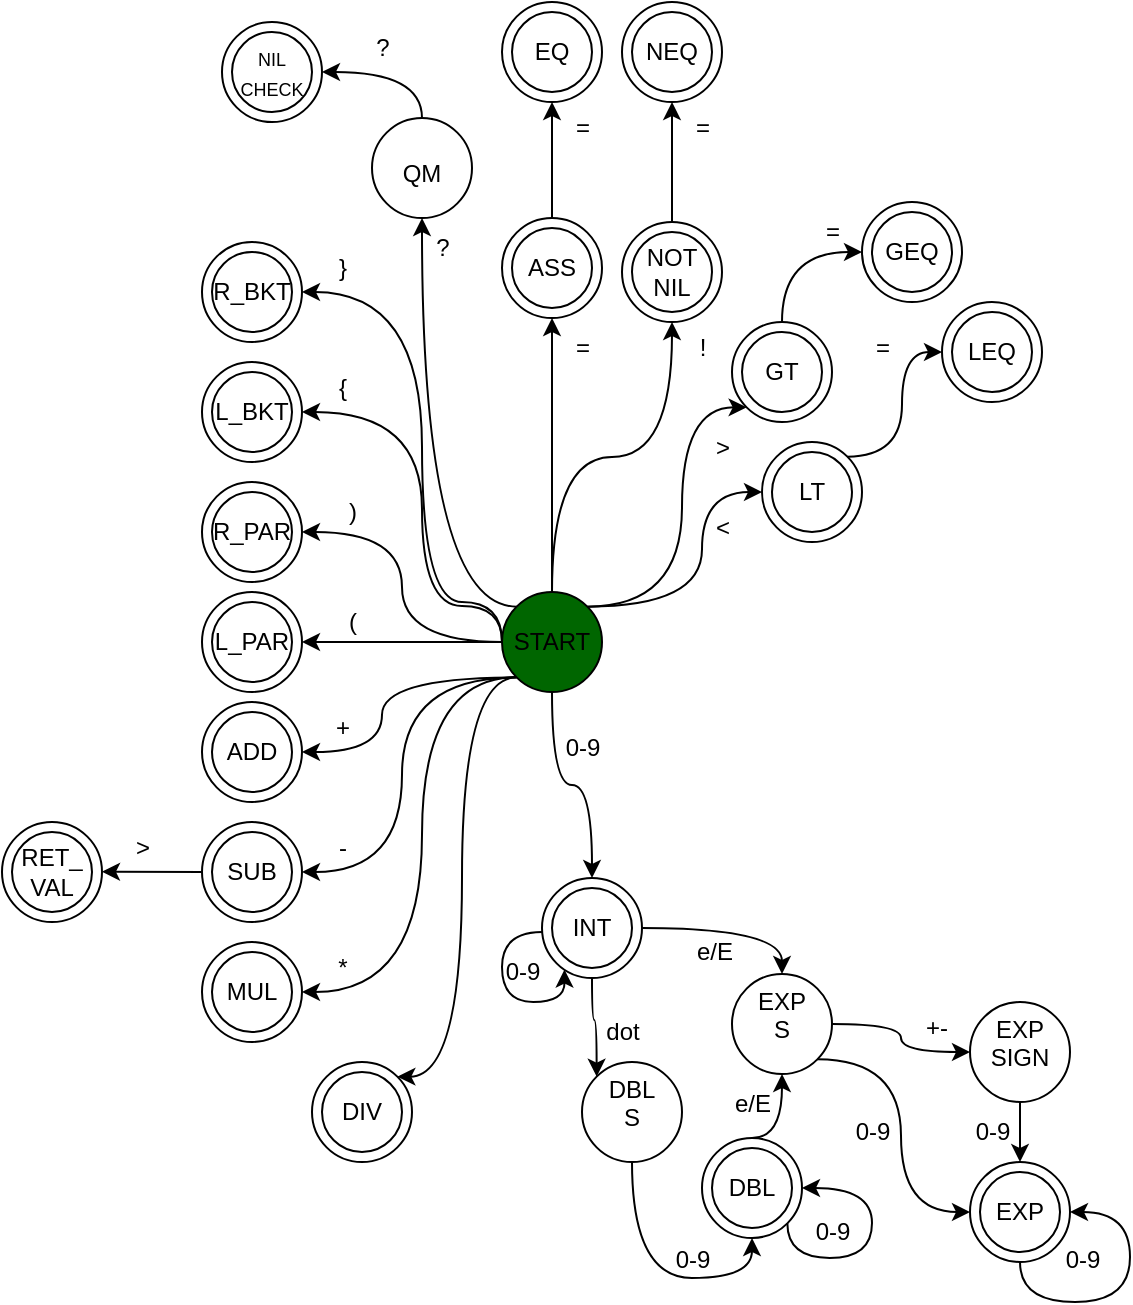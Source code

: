 <mxfile version="21.8.2" type="device">
  <diagram name="Page-1" id="3b4uhlyP5QZzdHUlhqMf">
    <mxGraphModel dx="1434" dy="754" grid="1" gridSize="10" guides="1" tooltips="1" connect="1" arrows="1" fold="1" page="1" pageScale="1" pageWidth="850" pageHeight="1100" math="0" shadow="0">
      <root>
        <mxCell id="0" />
        <mxCell id="1" parent="0" />
        <mxCell id="ey7ev-T-7AU6QwHwO5Xz-7" style="edgeStyle=orthogonalEdgeStyle;rounded=0;orthogonalLoop=1;jettySize=auto;html=1;exitX=0;exitY=0.5;exitDx=0;exitDy=0;entryX=1;entryY=0.5;entryDx=0;entryDy=0;fontFamily=Helvetica;fontSize=12;fontColor=default;" edge="1" parent="1" source="ey7ev-T-7AU6QwHwO5Xz-1" target="ey7ev-T-7AU6QwHwO5Xz-5">
          <mxGeometry relative="1" as="geometry" />
        </mxCell>
        <mxCell id="ey7ev-T-7AU6QwHwO5Xz-27" style="edgeStyle=orthogonalEdgeStyle;shape=connector;curved=1;rounded=0;orthogonalLoop=1;jettySize=auto;html=1;exitX=0;exitY=0.5;exitDx=0;exitDy=0;entryX=1;entryY=0.5;entryDx=0;entryDy=0;labelBackgroundColor=default;strokeColor=default;align=center;verticalAlign=middle;fontFamily=Helvetica;fontSize=12;fontColor=default;endArrow=classic;elbow=vertical;" edge="1" parent="1" source="ey7ev-T-7AU6QwHwO5Xz-1" target="ey7ev-T-7AU6QwHwO5Xz-11">
          <mxGeometry relative="1" as="geometry" />
        </mxCell>
        <mxCell id="ey7ev-T-7AU6QwHwO5Xz-28" style="edgeStyle=orthogonalEdgeStyle;shape=connector;curved=1;rounded=0;orthogonalLoop=1;jettySize=auto;html=1;exitX=0;exitY=0.5;exitDx=0;exitDy=0;entryX=1;entryY=0.5;entryDx=0;entryDy=0;labelBackgroundColor=default;strokeColor=default;align=center;verticalAlign=middle;fontFamily=Helvetica;fontSize=12;fontColor=default;endArrow=classic;elbow=vertical;" edge="1" parent="1" source="ey7ev-T-7AU6QwHwO5Xz-1" target="ey7ev-T-7AU6QwHwO5Xz-24">
          <mxGeometry relative="1" as="geometry">
            <Array as="points">
              <mxPoint x="400" y="532" />
              <mxPoint x="360" y="532" />
              <mxPoint x="360" y="435" />
            </Array>
          </mxGeometry>
        </mxCell>
        <mxCell id="ey7ev-T-7AU6QwHwO5Xz-29" style="edgeStyle=orthogonalEdgeStyle;shape=connector;curved=1;rounded=0;orthogonalLoop=1;jettySize=auto;html=1;exitX=0;exitY=0.5;exitDx=0;exitDy=0;entryX=1;entryY=0.5;entryDx=0;entryDy=0;labelBackgroundColor=default;strokeColor=default;align=center;verticalAlign=middle;fontFamily=Helvetica;fontSize=12;fontColor=default;endArrow=classic;elbow=vertical;" edge="1" parent="1" source="ey7ev-T-7AU6QwHwO5Xz-1" target="ey7ev-T-7AU6QwHwO5Xz-21">
          <mxGeometry relative="1" as="geometry">
            <Array as="points">
              <mxPoint x="400" y="530" />
              <mxPoint x="360" y="530" />
              <mxPoint x="360" y="375" />
            </Array>
          </mxGeometry>
        </mxCell>
        <mxCell id="ey7ev-T-7AU6QwHwO5Xz-41" style="edgeStyle=orthogonalEdgeStyle;shape=connector;curved=1;rounded=0;orthogonalLoop=1;jettySize=auto;html=1;exitX=0;exitY=1;exitDx=0;exitDy=0;entryX=1;entryY=0.5;entryDx=0;entryDy=0;labelBackgroundColor=default;strokeColor=default;align=center;verticalAlign=middle;fontFamily=Helvetica;fontSize=12;fontColor=default;endArrow=classic;elbow=vertical;" edge="1" parent="1" source="ey7ev-T-7AU6QwHwO5Xz-1" target="ey7ev-T-7AU6QwHwO5Xz-34">
          <mxGeometry relative="1" as="geometry">
            <Array as="points">
              <mxPoint x="340" y="568" />
              <mxPoint x="340" y="605" />
            </Array>
          </mxGeometry>
        </mxCell>
        <mxCell id="ey7ev-T-7AU6QwHwO5Xz-42" style="edgeStyle=orthogonalEdgeStyle;shape=connector;curved=1;rounded=0;orthogonalLoop=1;jettySize=auto;html=1;exitX=0;exitY=1;exitDx=0;exitDy=0;entryX=1;entryY=0.5;entryDx=0;entryDy=0;labelBackgroundColor=default;strokeColor=default;align=center;verticalAlign=middle;fontFamily=Helvetica;fontSize=12;fontColor=default;endArrow=classic;elbow=vertical;" edge="1" parent="1" source="ey7ev-T-7AU6QwHwO5Xz-1" target="ey7ev-T-7AU6QwHwO5Xz-40">
          <mxGeometry relative="1" as="geometry" />
        </mxCell>
        <mxCell id="ey7ev-T-7AU6QwHwO5Xz-49" style="edgeStyle=orthogonalEdgeStyle;shape=connector;curved=1;rounded=0;orthogonalLoop=1;jettySize=auto;html=1;exitX=0;exitY=1;exitDx=0;exitDy=0;entryX=1;entryY=0.5;entryDx=0;entryDy=0;labelBackgroundColor=default;strokeColor=default;align=center;verticalAlign=middle;fontFamily=Helvetica;fontSize=12;fontColor=default;endArrow=classic;elbow=vertical;" edge="1" parent="1" source="ey7ev-T-7AU6QwHwO5Xz-1" target="ey7ev-T-7AU6QwHwO5Xz-48">
          <mxGeometry relative="1" as="geometry">
            <Array as="points">
              <mxPoint x="360" y="568" />
              <mxPoint x="360" y="725" />
            </Array>
          </mxGeometry>
        </mxCell>
        <mxCell id="ey7ev-T-7AU6QwHwO5Xz-54" style="edgeStyle=orthogonalEdgeStyle;shape=connector;curved=1;rounded=0;orthogonalLoop=1;jettySize=auto;html=1;exitX=0;exitY=1;exitDx=0;exitDy=0;entryX=1;entryY=0;entryDx=0;entryDy=0;labelBackgroundColor=default;strokeColor=default;align=center;verticalAlign=middle;fontFamily=Helvetica;fontSize=12;fontColor=default;endArrow=classic;elbow=vertical;" edge="1" parent="1" source="ey7ev-T-7AU6QwHwO5Xz-1" target="ey7ev-T-7AU6QwHwO5Xz-53">
          <mxGeometry relative="1" as="geometry">
            <Array as="points">
              <mxPoint x="380" y="568" />
              <mxPoint x="380" y="767" />
            </Array>
          </mxGeometry>
        </mxCell>
        <mxCell id="ey7ev-T-7AU6QwHwO5Xz-64" style="edgeStyle=orthogonalEdgeStyle;shape=connector;curved=1;rounded=0;orthogonalLoop=1;jettySize=auto;html=1;exitX=0.5;exitY=0;exitDx=0;exitDy=0;entryX=0.5;entryY=1;entryDx=0;entryDy=0;labelBackgroundColor=default;strokeColor=default;align=center;verticalAlign=middle;fontFamily=Helvetica;fontSize=12;fontColor=default;endArrow=classic;elbow=vertical;" edge="1" parent="1" source="ey7ev-T-7AU6QwHwO5Xz-1" target="ey7ev-T-7AU6QwHwO5Xz-63">
          <mxGeometry relative="1" as="geometry" />
        </mxCell>
        <mxCell id="ey7ev-T-7AU6QwHwO5Xz-72" style="edgeStyle=orthogonalEdgeStyle;shape=connector;curved=1;rounded=0;orthogonalLoop=1;jettySize=auto;html=1;exitX=0;exitY=0;exitDx=0;exitDy=0;entryX=0.5;entryY=1;entryDx=0;entryDy=0;labelBackgroundColor=default;strokeColor=default;align=center;verticalAlign=middle;fontFamily=Helvetica;fontSize=12;fontColor=default;endArrow=classic;elbow=vertical;" edge="1" parent="1" source="ey7ev-T-7AU6QwHwO5Xz-1" target="ey7ev-T-7AU6QwHwO5Xz-71">
          <mxGeometry relative="1" as="geometry" />
        </mxCell>
        <mxCell id="ey7ev-T-7AU6QwHwO5Xz-93" style="edgeStyle=orthogonalEdgeStyle;shape=connector;curved=1;rounded=0;orthogonalLoop=1;jettySize=auto;html=1;exitX=0.5;exitY=0;exitDx=0;exitDy=0;entryX=0.5;entryY=1;entryDx=0;entryDy=0;labelBackgroundColor=default;strokeColor=default;align=center;verticalAlign=middle;fontFamily=Helvetica;fontSize=12;fontColor=default;endArrow=classic;elbow=vertical;" edge="1" parent="1" source="ey7ev-T-7AU6QwHwO5Xz-1" target="ey7ev-T-7AU6QwHwO5Xz-90">
          <mxGeometry relative="1" as="geometry" />
        </mxCell>
        <mxCell id="ey7ev-T-7AU6QwHwO5Xz-103" style="edgeStyle=orthogonalEdgeStyle;shape=connector;curved=1;rounded=0;orthogonalLoop=1;jettySize=auto;html=1;exitX=1;exitY=0;exitDx=0;exitDy=0;entryX=0;entryY=1;entryDx=0;entryDy=0;labelBackgroundColor=default;strokeColor=default;align=center;verticalAlign=middle;fontFamily=Helvetica;fontSize=12;fontColor=default;endArrow=classic;elbow=vertical;" edge="1" parent="1" source="ey7ev-T-7AU6QwHwO5Xz-1" target="ey7ev-T-7AU6QwHwO5Xz-97">
          <mxGeometry relative="1" as="geometry">
            <Array as="points">
              <mxPoint x="490" y="532" />
              <mxPoint x="490" y="433" />
            </Array>
          </mxGeometry>
        </mxCell>
        <mxCell id="ey7ev-T-7AU6QwHwO5Xz-104" style="edgeStyle=orthogonalEdgeStyle;shape=connector;curved=1;rounded=0;orthogonalLoop=1;jettySize=auto;html=1;exitX=1;exitY=0;exitDx=0;exitDy=0;entryX=0;entryY=0.5;entryDx=0;entryDy=0;labelBackgroundColor=default;strokeColor=default;align=center;verticalAlign=middle;fontFamily=Helvetica;fontSize=12;fontColor=default;endArrow=classic;elbow=vertical;" edge="1" parent="1" source="ey7ev-T-7AU6QwHwO5Xz-1" target="ey7ev-T-7AU6QwHwO5Xz-100">
          <mxGeometry relative="1" as="geometry">
            <Array as="points">
              <mxPoint x="500" y="532" />
              <mxPoint x="500" y="475" />
            </Array>
          </mxGeometry>
        </mxCell>
        <mxCell id="ey7ev-T-7AU6QwHwO5Xz-125" style="edgeStyle=orthogonalEdgeStyle;shape=connector;curved=1;rounded=0;orthogonalLoop=1;jettySize=auto;html=1;exitX=0.5;exitY=1;exitDx=0;exitDy=0;entryX=0.5;entryY=0;entryDx=0;entryDy=0;labelBackgroundColor=default;strokeColor=default;align=center;verticalAlign=middle;fontFamily=Helvetica;fontSize=12;fontColor=default;endArrow=classic;elbow=vertical;" edge="1" parent="1" source="ey7ev-T-7AU6QwHwO5Xz-1" target="ey7ev-T-7AU6QwHwO5Xz-124">
          <mxGeometry relative="1" as="geometry" />
        </mxCell>
        <mxCell id="ey7ev-T-7AU6QwHwO5Xz-1" value="START" style="ellipse;whiteSpace=wrap;html=1;fillColor=#006600;" vertex="1" parent="1">
          <mxGeometry x="400" y="525" width="50" height="50" as="geometry" />
        </mxCell>
        <mxCell id="ey7ev-T-7AU6QwHwO5Xz-6" value="" style="group" vertex="1" connectable="0" parent="1">
          <mxGeometry x="250" y="525" width="50" height="50" as="geometry" />
        </mxCell>
        <mxCell id="ey7ev-T-7AU6QwHwO5Xz-3" value="" style="ellipse;whiteSpace=wrap;html=1;" vertex="1" parent="ey7ev-T-7AU6QwHwO5Xz-6">
          <mxGeometry x="5" y="5" width="40" height="40" as="geometry" />
        </mxCell>
        <mxCell id="ey7ev-T-7AU6QwHwO5Xz-5" value="L_PAR" style="ellipse;whiteSpace=wrap;html=1;fillColor=none;" vertex="1" parent="ey7ev-T-7AU6QwHwO5Xz-6">
          <mxGeometry width="50" height="50" as="geometry" />
        </mxCell>
        <mxCell id="ey7ev-T-7AU6QwHwO5Xz-9" value="" style="group" vertex="1" connectable="0" parent="1">
          <mxGeometry x="250" y="470" width="50" height="50" as="geometry" />
        </mxCell>
        <mxCell id="ey7ev-T-7AU6QwHwO5Xz-10" value="" style="ellipse;whiteSpace=wrap;html=1;" vertex="1" parent="ey7ev-T-7AU6QwHwO5Xz-9">
          <mxGeometry x="5" y="5" width="40" height="40" as="geometry" />
        </mxCell>
        <mxCell id="ey7ev-T-7AU6QwHwO5Xz-11" value="R_PAR" style="ellipse;whiteSpace=wrap;html=1;fillColor=none;" vertex="1" parent="ey7ev-T-7AU6QwHwO5Xz-9">
          <mxGeometry width="50" height="50" as="geometry" />
        </mxCell>
        <mxCell id="ey7ev-T-7AU6QwHwO5Xz-15" value="&lt;div&gt;(&lt;/div&gt;" style="text;html=1;align=center;verticalAlign=middle;resizable=0;points=[];autosize=1;strokeColor=none;fillColor=none;fontSize=12;fontFamily=Helvetica;fontColor=default;" vertex="1" parent="1">
          <mxGeometry x="310" y="525" width="30" height="30" as="geometry" />
        </mxCell>
        <mxCell id="ey7ev-T-7AU6QwHwO5Xz-17" value="&lt;div&gt;)&lt;/div&gt;" style="text;html=1;align=center;verticalAlign=middle;resizable=0;points=[];autosize=1;strokeColor=none;fillColor=none;fontSize=12;fontFamily=Helvetica;fontColor=default;" vertex="1" parent="1">
          <mxGeometry x="310" y="470" width="30" height="30" as="geometry" />
        </mxCell>
        <mxCell id="ey7ev-T-7AU6QwHwO5Xz-19" value="" style="group" vertex="1" connectable="0" parent="1">
          <mxGeometry x="250" y="350" width="50" height="50" as="geometry" />
        </mxCell>
        <mxCell id="ey7ev-T-7AU6QwHwO5Xz-20" value="" style="ellipse;whiteSpace=wrap;html=1;" vertex="1" parent="ey7ev-T-7AU6QwHwO5Xz-19">
          <mxGeometry x="5" y="5" width="40" height="40" as="geometry" />
        </mxCell>
        <mxCell id="ey7ev-T-7AU6QwHwO5Xz-21" value="&lt;div&gt;R_BKT&lt;/div&gt;" style="ellipse;whiteSpace=wrap;html=1;fillColor=none;" vertex="1" parent="ey7ev-T-7AU6QwHwO5Xz-19">
          <mxGeometry width="50" height="50" as="geometry" />
        </mxCell>
        <mxCell id="ey7ev-T-7AU6QwHwO5Xz-22" value="" style="group" vertex="1" connectable="0" parent="1">
          <mxGeometry x="250" y="410" width="50" height="50" as="geometry" />
        </mxCell>
        <mxCell id="ey7ev-T-7AU6QwHwO5Xz-23" value="" style="ellipse;whiteSpace=wrap;html=1;" vertex="1" parent="ey7ev-T-7AU6QwHwO5Xz-22">
          <mxGeometry x="5" y="5" width="40" height="40" as="geometry" />
        </mxCell>
        <mxCell id="ey7ev-T-7AU6QwHwO5Xz-24" value="L_BKT" style="ellipse;whiteSpace=wrap;html=1;fillColor=none;" vertex="1" parent="ey7ev-T-7AU6QwHwO5Xz-22">
          <mxGeometry width="50" height="50" as="geometry" />
        </mxCell>
        <mxCell id="ey7ev-T-7AU6QwHwO5Xz-30" value="{" style="text;html=1;align=center;verticalAlign=middle;resizable=0;points=[];autosize=1;strokeColor=none;fillColor=none;fontSize=12;fontFamily=Helvetica;fontColor=default;" vertex="1" parent="1">
          <mxGeometry x="305" y="408" width="30" height="30" as="geometry" />
        </mxCell>
        <mxCell id="ey7ev-T-7AU6QwHwO5Xz-31" value="&lt;div&gt;}&lt;/div&gt;" style="text;html=1;align=center;verticalAlign=middle;resizable=0;points=[];autosize=1;strokeColor=none;fillColor=none;fontSize=12;fontFamily=Helvetica;fontColor=default;" vertex="1" parent="1">
          <mxGeometry x="305" y="348" width="30" height="30" as="geometry" />
        </mxCell>
        <mxCell id="ey7ev-T-7AU6QwHwO5Xz-32" value="" style="group" vertex="1" connectable="0" parent="1">
          <mxGeometry x="250" y="580" width="50" height="50" as="geometry" />
        </mxCell>
        <mxCell id="ey7ev-T-7AU6QwHwO5Xz-33" value="" style="ellipse;whiteSpace=wrap;html=1;" vertex="1" parent="ey7ev-T-7AU6QwHwO5Xz-32">
          <mxGeometry x="5" y="5" width="40" height="40" as="geometry" />
        </mxCell>
        <mxCell id="ey7ev-T-7AU6QwHwO5Xz-34" value="ADD" style="ellipse;whiteSpace=wrap;html=1;fillColor=none;" vertex="1" parent="ey7ev-T-7AU6QwHwO5Xz-32">
          <mxGeometry width="50" height="50" as="geometry" />
        </mxCell>
        <mxCell id="ey7ev-T-7AU6QwHwO5Xz-38" value="" style="group" vertex="1" connectable="0" parent="1">
          <mxGeometry x="250" y="640" width="50" height="50" as="geometry" />
        </mxCell>
        <mxCell id="ey7ev-T-7AU6QwHwO5Xz-39" value="" style="ellipse;whiteSpace=wrap;html=1;" vertex="1" parent="ey7ev-T-7AU6QwHwO5Xz-38">
          <mxGeometry x="5" y="5" width="40" height="40" as="geometry" />
        </mxCell>
        <mxCell id="ey7ev-T-7AU6QwHwO5Xz-56" style="edgeStyle=orthogonalEdgeStyle;shape=connector;curved=1;rounded=0;orthogonalLoop=1;jettySize=auto;html=1;exitX=0;exitY=0.5;exitDx=0;exitDy=0;labelBackgroundColor=default;strokeColor=default;align=center;verticalAlign=middle;fontFamily=Helvetica;fontSize=12;fontColor=default;endArrow=classic;elbow=vertical;" edge="1" parent="ey7ev-T-7AU6QwHwO5Xz-38" source="ey7ev-T-7AU6QwHwO5Xz-40">
          <mxGeometry relative="1" as="geometry">
            <mxPoint x="-50" y="24.828" as="targetPoint" />
          </mxGeometry>
        </mxCell>
        <mxCell id="ey7ev-T-7AU6QwHwO5Xz-40" value="SUB" style="ellipse;whiteSpace=wrap;html=1;fillColor=none;" vertex="1" parent="ey7ev-T-7AU6QwHwO5Xz-38">
          <mxGeometry width="50" height="50" as="geometry" />
        </mxCell>
        <mxCell id="ey7ev-T-7AU6QwHwO5Xz-43" value="+" style="text;html=1;align=center;verticalAlign=middle;resizable=0;points=[];autosize=1;strokeColor=none;fillColor=none;fontSize=12;fontFamily=Helvetica;fontColor=default;" vertex="1" parent="1">
          <mxGeometry x="305" y="578" width="30" height="30" as="geometry" />
        </mxCell>
        <mxCell id="ey7ev-T-7AU6QwHwO5Xz-44" value="-" style="text;html=1;align=center;verticalAlign=middle;resizable=0;points=[];autosize=1;strokeColor=none;fillColor=none;fontSize=12;fontFamily=Helvetica;fontColor=default;" vertex="1" parent="1">
          <mxGeometry x="305" y="638" width="30" height="30" as="geometry" />
        </mxCell>
        <mxCell id="ey7ev-T-7AU6QwHwO5Xz-46" value="" style="group" vertex="1" connectable="0" parent="1">
          <mxGeometry x="250" y="700" width="50" height="50" as="geometry" />
        </mxCell>
        <mxCell id="ey7ev-T-7AU6QwHwO5Xz-47" value="" style="ellipse;whiteSpace=wrap;html=1;" vertex="1" parent="ey7ev-T-7AU6QwHwO5Xz-46">
          <mxGeometry x="5" y="5" width="40" height="40" as="geometry" />
        </mxCell>
        <mxCell id="ey7ev-T-7AU6QwHwO5Xz-48" value="MUL" style="ellipse;whiteSpace=wrap;html=1;fillColor=none;" vertex="1" parent="ey7ev-T-7AU6QwHwO5Xz-46">
          <mxGeometry width="50" height="50" as="geometry" />
        </mxCell>
        <mxCell id="ey7ev-T-7AU6QwHwO5Xz-50" value="*" style="text;html=1;align=center;verticalAlign=middle;resizable=0;points=[];autosize=1;strokeColor=none;fillColor=none;fontSize=12;fontFamily=Helvetica;fontColor=default;" vertex="1" parent="1">
          <mxGeometry x="305" y="698" width="30" height="30" as="geometry" />
        </mxCell>
        <mxCell id="ey7ev-T-7AU6QwHwO5Xz-51" value="" style="group" vertex="1" connectable="0" parent="1">
          <mxGeometry x="305" y="760" width="50" height="50" as="geometry" />
        </mxCell>
        <mxCell id="ey7ev-T-7AU6QwHwO5Xz-52" value="" style="ellipse;whiteSpace=wrap;html=1;" vertex="1" parent="ey7ev-T-7AU6QwHwO5Xz-51">
          <mxGeometry x="5" y="5" width="40" height="40" as="geometry" />
        </mxCell>
        <mxCell id="ey7ev-T-7AU6QwHwO5Xz-53" value="DIV" style="ellipse;whiteSpace=wrap;html=1;fillColor=none;" vertex="1" parent="ey7ev-T-7AU6QwHwO5Xz-51">
          <mxGeometry width="50" height="50" as="geometry" />
        </mxCell>
        <mxCell id="ey7ev-T-7AU6QwHwO5Xz-57" value="" style="group" vertex="1" connectable="0" parent="1">
          <mxGeometry x="150" y="640" width="50" height="50" as="geometry" />
        </mxCell>
        <mxCell id="ey7ev-T-7AU6QwHwO5Xz-58" value="" style="ellipse;whiteSpace=wrap;html=1;" vertex="1" parent="ey7ev-T-7AU6QwHwO5Xz-57">
          <mxGeometry x="5" y="5" width="40" height="40" as="geometry" />
        </mxCell>
        <mxCell id="ey7ev-T-7AU6QwHwO5Xz-59" value="RET_&lt;br&gt;VAL" style="ellipse;whiteSpace=wrap;html=1;fillColor=none;" vertex="1" parent="ey7ev-T-7AU6QwHwO5Xz-57">
          <mxGeometry width="50" height="50" as="geometry" />
        </mxCell>
        <mxCell id="ey7ev-T-7AU6QwHwO5Xz-60" value="&amp;gt;" style="text;html=1;align=center;verticalAlign=middle;resizable=0;points=[];autosize=1;strokeColor=none;fillColor=none;fontSize=12;fontFamily=Helvetica;fontColor=default;" vertex="1" parent="1">
          <mxGeometry x="205" y="638" width="30" height="30" as="geometry" />
        </mxCell>
        <mxCell id="ey7ev-T-7AU6QwHwO5Xz-61" value="" style="group" vertex="1" connectable="0" parent="1">
          <mxGeometry x="400" y="338" width="50" height="50" as="geometry" />
        </mxCell>
        <mxCell id="ey7ev-T-7AU6QwHwO5Xz-62" value="" style="ellipse;whiteSpace=wrap;html=1;" vertex="1" parent="ey7ev-T-7AU6QwHwO5Xz-61">
          <mxGeometry x="5" y="5" width="40" height="40" as="geometry" />
        </mxCell>
        <mxCell id="ey7ev-T-7AU6QwHwO5Xz-63" value="ASS" style="ellipse;whiteSpace=wrap;html=1;fillColor=none;" vertex="1" parent="ey7ev-T-7AU6QwHwO5Xz-61">
          <mxGeometry width="50" height="50" as="geometry" />
        </mxCell>
        <mxCell id="ey7ev-T-7AU6QwHwO5Xz-65" value="=" style="text;html=1;align=center;verticalAlign=middle;resizable=0;points=[];autosize=1;strokeColor=none;fillColor=none;fontSize=12;fontFamily=Helvetica;fontColor=default;" vertex="1" parent="1">
          <mxGeometry x="425" y="388" width="30" height="30" as="geometry" />
        </mxCell>
        <mxCell id="ey7ev-T-7AU6QwHwO5Xz-78" style="edgeStyle=orthogonalEdgeStyle;shape=connector;curved=1;rounded=0;orthogonalLoop=1;jettySize=auto;html=1;exitX=0.5;exitY=0;exitDx=0;exitDy=0;entryX=1;entryY=0.5;entryDx=0;entryDy=0;labelBackgroundColor=default;strokeColor=default;align=center;verticalAlign=middle;fontFamily=Helvetica;fontSize=12;fontColor=default;endArrow=classic;elbow=vertical;" edge="1" parent="1" source="ey7ev-T-7AU6QwHwO5Xz-71" target="ey7ev-T-7AU6QwHwO5Xz-77">
          <mxGeometry relative="1" as="geometry" />
        </mxCell>
        <mxCell id="ey7ev-T-7AU6QwHwO5Xz-71" value="&lt;div&gt;&lt;br&gt;&lt;/div&gt;&lt;div align=&quot;center&quot;&gt;QM&lt;/div&gt;" style="ellipse;whiteSpace=wrap;html=1;pointerEvents=0;align=center;verticalAlign=top;fontFamily=Helvetica;fontSize=12;fontColor=default;fillColor=none;gradientColor=none;" vertex="1" parent="1">
          <mxGeometry x="335.0" y="288" width="50" height="50" as="geometry" />
        </mxCell>
        <mxCell id="ey7ev-T-7AU6QwHwO5Xz-74" value="&lt;div&gt;?&lt;/div&gt;" style="text;html=1;align=center;verticalAlign=middle;resizable=0;points=[];autosize=1;strokeColor=none;fillColor=none;fontSize=12;fontFamily=Helvetica;fontColor=default;" vertex="1" parent="1">
          <mxGeometry x="355" y="338" width="30" height="30" as="geometry" />
        </mxCell>
        <mxCell id="ey7ev-T-7AU6QwHwO5Xz-75" value="" style="group" vertex="1" connectable="0" parent="1">
          <mxGeometry x="260" y="240" width="50" height="50" as="geometry" />
        </mxCell>
        <mxCell id="ey7ev-T-7AU6QwHwO5Xz-76" value="" style="ellipse;whiteSpace=wrap;html=1;" vertex="1" parent="ey7ev-T-7AU6QwHwO5Xz-75">
          <mxGeometry x="5" y="5" width="40" height="40" as="geometry" />
        </mxCell>
        <mxCell id="ey7ev-T-7AU6QwHwO5Xz-77" value="&lt;font style=&quot;font-size: 9px;&quot;&gt;NIL&lt;br&gt;CHECK&lt;/font&gt;" style="ellipse;whiteSpace=wrap;html=1;fillColor=none;" vertex="1" parent="ey7ev-T-7AU6QwHwO5Xz-75">
          <mxGeometry width="50" height="50" as="geometry" />
        </mxCell>
        <mxCell id="ey7ev-T-7AU6QwHwO5Xz-79" value="?" style="text;html=1;align=center;verticalAlign=middle;resizable=0;points=[];autosize=1;strokeColor=none;fillColor=none;fontSize=12;fontFamily=Helvetica;fontColor=default;" vertex="1" parent="1">
          <mxGeometry x="325" y="238" width="30" height="30" as="geometry" />
        </mxCell>
        <mxCell id="ey7ev-T-7AU6QwHwO5Xz-80" value="" style="group" vertex="1" connectable="0" parent="1">
          <mxGeometry x="400" y="230" width="50" height="50" as="geometry" />
        </mxCell>
        <mxCell id="ey7ev-T-7AU6QwHwO5Xz-81" value="" style="ellipse;whiteSpace=wrap;html=1;" vertex="1" parent="ey7ev-T-7AU6QwHwO5Xz-80">
          <mxGeometry x="5" y="5" width="40" height="40" as="geometry" />
        </mxCell>
        <mxCell id="ey7ev-T-7AU6QwHwO5Xz-82" value="EQ" style="ellipse;whiteSpace=wrap;html=1;fillColor=none;" vertex="1" parent="ey7ev-T-7AU6QwHwO5Xz-80">
          <mxGeometry width="50" height="50" as="geometry" />
        </mxCell>
        <mxCell id="ey7ev-T-7AU6QwHwO5Xz-83" style="edgeStyle=orthogonalEdgeStyle;shape=connector;curved=1;rounded=0;orthogonalLoop=1;jettySize=auto;html=1;exitX=0.5;exitY=0;exitDx=0;exitDy=0;entryX=0.5;entryY=1;entryDx=0;entryDy=0;labelBackgroundColor=default;strokeColor=default;align=center;verticalAlign=middle;fontFamily=Helvetica;fontSize=12;fontColor=default;endArrow=classic;elbow=vertical;" edge="1" parent="1" source="ey7ev-T-7AU6QwHwO5Xz-63" target="ey7ev-T-7AU6QwHwO5Xz-82">
          <mxGeometry relative="1" as="geometry" />
        </mxCell>
        <mxCell id="ey7ev-T-7AU6QwHwO5Xz-84" value="=" style="text;html=1;align=center;verticalAlign=middle;resizable=0;points=[];autosize=1;strokeColor=none;fillColor=none;fontSize=12;fontFamily=Helvetica;fontColor=default;" vertex="1" parent="1">
          <mxGeometry x="425" y="278" width="30" height="30" as="geometry" />
        </mxCell>
        <mxCell id="ey7ev-T-7AU6QwHwO5Xz-85" value="" style="group" vertex="1" connectable="0" parent="1">
          <mxGeometry x="460" y="230" width="50" height="50" as="geometry" />
        </mxCell>
        <mxCell id="ey7ev-T-7AU6QwHwO5Xz-86" value="" style="ellipse;whiteSpace=wrap;html=1;" vertex="1" parent="ey7ev-T-7AU6QwHwO5Xz-85">
          <mxGeometry x="5" y="5" width="40" height="40" as="geometry" />
        </mxCell>
        <mxCell id="ey7ev-T-7AU6QwHwO5Xz-87" value="NEQ" style="ellipse;whiteSpace=wrap;html=1;fillColor=none;" vertex="1" parent="ey7ev-T-7AU6QwHwO5Xz-85">
          <mxGeometry width="50" height="50" as="geometry" />
        </mxCell>
        <mxCell id="ey7ev-T-7AU6QwHwO5Xz-88" value="" style="group" vertex="1" connectable="0" parent="1">
          <mxGeometry x="460" y="340" width="50" height="50" as="geometry" />
        </mxCell>
        <mxCell id="ey7ev-T-7AU6QwHwO5Xz-89" value="" style="ellipse;whiteSpace=wrap;html=1;" vertex="1" parent="ey7ev-T-7AU6QwHwO5Xz-88">
          <mxGeometry x="5" y="5" width="40" height="40" as="geometry" />
        </mxCell>
        <mxCell id="ey7ev-T-7AU6QwHwO5Xz-90" value="NOT&lt;br&gt;NIL" style="ellipse;whiteSpace=wrap;html=1;fillColor=none;" vertex="1" parent="ey7ev-T-7AU6QwHwO5Xz-88">
          <mxGeometry width="50" height="50" as="geometry" />
        </mxCell>
        <mxCell id="ey7ev-T-7AU6QwHwO5Xz-91" style="edgeStyle=orthogonalEdgeStyle;shape=connector;curved=1;rounded=0;orthogonalLoop=1;jettySize=auto;html=1;exitX=0.5;exitY=0;exitDx=0;exitDy=0;entryX=0.5;entryY=1;entryDx=0;entryDy=0;labelBackgroundColor=default;strokeColor=default;align=center;verticalAlign=middle;fontFamily=Helvetica;fontSize=12;fontColor=default;endArrow=classic;elbow=vertical;" edge="1" parent="1" source="ey7ev-T-7AU6QwHwO5Xz-90" target="ey7ev-T-7AU6QwHwO5Xz-87">
          <mxGeometry relative="1" as="geometry" />
        </mxCell>
        <mxCell id="ey7ev-T-7AU6QwHwO5Xz-92" value="=" style="text;html=1;align=center;verticalAlign=middle;resizable=0;points=[];autosize=1;strokeColor=none;fillColor=none;fontSize=12;fontFamily=Helvetica;fontColor=default;" vertex="1" parent="1">
          <mxGeometry x="485" y="278" width="30" height="30" as="geometry" />
        </mxCell>
        <mxCell id="ey7ev-T-7AU6QwHwO5Xz-94" value="!" style="text;html=1;align=center;verticalAlign=middle;resizable=0;points=[];autosize=1;strokeColor=none;fillColor=none;fontSize=12;fontFamily=Helvetica;fontColor=default;" vertex="1" parent="1">
          <mxGeometry x="485" y="388" width="30" height="30" as="geometry" />
        </mxCell>
        <mxCell id="ey7ev-T-7AU6QwHwO5Xz-95" value="" style="group" vertex="1" connectable="0" parent="1">
          <mxGeometry x="515" y="390" width="50" height="50" as="geometry" />
        </mxCell>
        <mxCell id="ey7ev-T-7AU6QwHwO5Xz-96" value="" style="ellipse;whiteSpace=wrap;html=1;" vertex="1" parent="ey7ev-T-7AU6QwHwO5Xz-95">
          <mxGeometry x="5" y="5" width="40" height="40" as="geometry" />
        </mxCell>
        <mxCell id="ey7ev-T-7AU6QwHwO5Xz-97" value="GT" style="ellipse;whiteSpace=wrap;html=1;fillColor=none;" vertex="1" parent="ey7ev-T-7AU6QwHwO5Xz-95">
          <mxGeometry width="50" height="50" as="geometry" />
        </mxCell>
        <mxCell id="ey7ev-T-7AU6QwHwO5Xz-98" value="" style="group" vertex="1" connectable="0" parent="1">
          <mxGeometry x="530" y="450" width="50" height="50" as="geometry" />
        </mxCell>
        <mxCell id="ey7ev-T-7AU6QwHwO5Xz-99" value="" style="ellipse;whiteSpace=wrap;html=1;" vertex="1" parent="ey7ev-T-7AU6QwHwO5Xz-98">
          <mxGeometry x="5" y="5" width="40" height="40" as="geometry" />
        </mxCell>
        <mxCell id="ey7ev-T-7AU6QwHwO5Xz-100" value="LT" style="ellipse;whiteSpace=wrap;html=1;fillColor=none;" vertex="1" parent="ey7ev-T-7AU6QwHwO5Xz-98">
          <mxGeometry width="50" height="50" as="geometry" />
        </mxCell>
        <mxCell id="ey7ev-T-7AU6QwHwO5Xz-106" value="&amp;gt;" style="text;html=1;align=center;verticalAlign=middle;resizable=0;points=[];autosize=1;strokeColor=none;fillColor=none;fontSize=12;fontFamily=Helvetica;fontColor=default;" vertex="1" parent="1">
          <mxGeometry x="495" y="438" width="30" height="30" as="geometry" />
        </mxCell>
        <mxCell id="ey7ev-T-7AU6QwHwO5Xz-107" value="&amp;lt;" style="text;html=1;align=center;verticalAlign=middle;resizable=0;points=[];autosize=1;strokeColor=none;fillColor=none;fontSize=12;fontFamily=Helvetica;fontColor=default;" vertex="1" parent="1">
          <mxGeometry x="495" y="478" width="30" height="30" as="geometry" />
        </mxCell>
        <mxCell id="ey7ev-T-7AU6QwHwO5Xz-108" value="" style="group" vertex="1" connectable="0" parent="1">
          <mxGeometry x="620" y="380" width="50" height="50" as="geometry" />
        </mxCell>
        <mxCell id="ey7ev-T-7AU6QwHwO5Xz-109" value="" style="ellipse;whiteSpace=wrap;html=1;" vertex="1" parent="ey7ev-T-7AU6QwHwO5Xz-108">
          <mxGeometry x="5" y="5" width="40" height="40" as="geometry" />
        </mxCell>
        <mxCell id="ey7ev-T-7AU6QwHwO5Xz-110" value="LEQ" style="ellipse;whiteSpace=wrap;html=1;fillColor=none;" vertex="1" parent="ey7ev-T-7AU6QwHwO5Xz-108">
          <mxGeometry width="50" height="50" as="geometry" />
        </mxCell>
        <mxCell id="ey7ev-T-7AU6QwHwO5Xz-111" value="" style="group" vertex="1" connectable="0" parent="1">
          <mxGeometry x="580" y="330" width="50" height="50" as="geometry" />
        </mxCell>
        <mxCell id="ey7ev-T-7AU6QwHwO5Xz-112" value="" style="ellipse;whiteSpace=wrap;html=1;" vertex="1" parent="ey7ev-T-7AU6QwHwO5Xz-111">
          <mxGeometry x="5" y="5" width="40" height="40" as="geometry" />
        </mxCell>
        <mxCell id="ey7ev-T-7AU6QwHwO5Xz-113" value="GEQ" style="ellipse;whiteSpace=wrap;html=1;fillColor=none;" vertex="1" parent="ey7ev-T-7AU6QwHwO5Xz-111">
          <mxGeometry width="50" height="50" as="geometry" />
        </mxCell>
        <mxCell id="ey7ev-T-7AU6QwHwO5Xz-114" style="edgeStyle=orthogonalEdgeStyle;shape=connector;curved=1;rounded=0;orthogonalLoop=1;jettySize=auto;html=1;exitX=0.5;exitY=0;exitDx=0;exitDy=0;entryX=0;entryY=0.5;entryDx=0;entryDy=0;labelBackgroundColor=default;strokeColor=default;align=center;verticalAlign=middle;fontFamily=Helvetica;fontSize=12;fontColor=default;endArrow=classic;elbow=vertical;" edge="1" parent="1" source="ey7ev-T-7AU6QwHwO5Xz-97" target="ey7ev-T-7AU6QwHwO5Xz-113">
          <mxGeometry relative="1" as="geometry" />
        </mxCell>
        <mxCell id="ey7ev-T-7AU6QwHwO5Xz-118" style="edgeStyle=orthogonalEdgeStyle;shape=connector;curved=1;rounded=0;orthogonalLoop=1;jettySize=auto;html=1;exitX=1;exitY=0;exitDx=0;exitDy=0;entryX=0;entryY=0.5;entryDx=0;entryDy=0;labelBackgroundColor=default;strokeColor=default;align=center;verticalAlign=middle;fontFamily=Helvetica;fontSize=12;fontColor=default;endArrow=classic;elbow=vertical;" edge="1" parent="1" source="ey7ev-T-7AU6QwHwO5Xz-100" target="ey7ev-T-7AU6QwHwO5Xz-110">
          <mxGeometry relative="1" as="geometry" />
        </mxCell>
        <mxCell id="ey7ev-T-7AU6QwHwO5Xz-119" value="=" style="text;html=1;align=center;verticalAlign=middle;resizable=0;points=[];autosize=1;strokeColor=none;fillColor=none;fontSize=12;fontFamily=Helvetica;fontColor=default;" vertex="1" parent="1">
          <mxGeometry x="550" y="330" width="30" height="30" as="geometry" />
        </mxCell>
        <mxCell id="ey7ev-T-7AU6QwHwO5Xz-120" value="=" style="text;html=1;align=center;verticalAlign=middle;resizable=0;points=[];autosize=1;strokeColor=none;fillColor=none;fontSize=12;fontFamily=Helvetica;fontColor=default;" vertex="1" parent="1">
          <mxGeometry x="575" y="388" width="30" height="30" as="geometry" />
        </mxCell>
        <mxCell id="ey7ev-T-7AU6QwHwO5Xz-122" value="" style="group" vertex="1" connectable="0" parent="1">
          <mxGeometry x="420" y="668" width="50" height="50" as="geometry" />
        </mxCell>
        <mxCell id="ey7ev-T-7AU6QwHwO5Xz-123" value="" style="ellipse;whiteSpace=wrap;html=1;" vertex="1" parent="ey7ev-T-7AU6QwHwO5Xz-122">
          <mxGeometry x="5" y="5" width="40" height="40" as="geometry" />
        </mxCell>
        <mxCell id="ey7ev-T-7AU6QwHwO5Xz-124" value="INT" style="ellipse;whiteSpace=wrap;html=1;fillColor=none;" vertex="1" parent="ey7ev-T-7AU6QwHwO5Xz-122">
          <mxGeometry width="50" height="50" as="geometry" />
        </mxCell>
        <mxCell id="ey7ev-T-7AU6QwHwO5Xz-129" style="edgeStyle=orthogonalEdgeStyle;shape=connector;curved=1;rounded=0;orthogonalLoop=1;jettySize=auto;html=1;exitX=0;exitY=0.5;exitDx=0;exitDy=0;entryX=0.225;entryY=0.916;entryDx=0;entryDy=0;entryPerimeter=0;labelBackgroundColor=default;strokeColor=default;align=center;verticalAlign=middle;fontFamily=Helvetica;fontSize=12;fontColor=default;endArrow=classic;elbow=vertical;" edge="1" parent="ey7ev-T-7AU6QwHwO5Xz-122" target="ey7ev-T-7AU6QwHwO5Xz-124">
          <mxGeometry relative="1" as="geometry">
            <mxPoint x="-1.137e-13" y="27.05" as="sourcePoint" />
            <mxPoint x="13" y="50.0" as="targetPoint" />
            <Array as="points">
              <mxPoint x="-20" y="27" />
              <mxPoint x="-20" y="62" />
              <mxPoint x="11" y="62" />
            </Array>
          </mxGeometry>
        </mxCell>
        <mxCell id="ey7ev-T-7AU6QwHwO5Xz-126" value="0-9" style="text;html=1;align=center;verticalAlign=middle;resizable=0;points=[];autosize=1;strokeColor=none;fillColor=none;fontSize=12;fontFamily=Helvetica;fontColor=default;" vertex="1" parent="1">
          <mxGeometry x="420" y="588" width="40" height="30" as="geometry" />
        </mxCell>
        <mxCell id="ey7ev-T-7AU6QwHwO5Xz-130" value="0-9" style="text;html=1;align=center;verticalAlign=middle;resizable=0;points=[];autosize=1;strokeColor=none;fillColor=none;fontSize=12;fontFamily=Helvetica;fontColor=default;" vertex="1" parent="1">
          <mxGeometry x="390" y="700" width="40" height="30" as="geometry" />
        </mxCell>
        <mxCell id="ey7ev-T-7AU6QwHwO5Xz-137" style="edgeStyle=orthogonalEdgeStyle;shape=connector;curved=1;rounded=0;orthogonalLoop=1;jettySize=auto;html=1;exitX=0.5;exitY=1;exitDx=0;exitDy=0;entryX=0.5;entryY=1;entryDx=0;entryDy=0;labelBackgroundColor=default;strokeColor=default;align=center;verticalAlign=middle;fontFamily=Helvetica;fontSize=12;fontColor=default;endArrow=classic;elbow=vertical;" edge="1" parent="1" source="ey7ev-T-7AU6QwHwO5Xz-131" target="ey7ev-T-7AU6QwHwO5Xz-136">
          <mxGeometry relative="1" as="geometry" />
        </mxCell>
        <mxCell id="ey7ev-T-7AU6QwHwO5Xz-131" value="DBL&lt;div&gt;S&lt;br&gt;&lt;/div&gt;" style="ellipse;whiteSpace=wrap;html=1;pointerEvents=0;align=center;verticalAlign=top;fontFamily=Helvetica;fontSize=12;fontColor=default;fillColor=none;gradientColor=none;" vertex="1" parent="1">
          <mxGeometry x="440.0" y="760" width="50" height="50" as="geometry" />
        </mxCell>
        <mxCell id="ey7ev-T-7AU6QwHwO5Xz-132" style="edgeStyle=orthogonalEdgeStyle;shape=connector;curved=1;rounded=0;orthogonalLoop=1;jettySize=auto;html=1;exitX=0.5;exitY=1;exitDx=0;exitDy=0;entryX=0;entryY=0;entryDx=0;entryDy=0;labelBackgroundColor=default;strokeColor=default;align=center;verticalAlign=middle;fontFamily=Helvetica;fontSize=12;fontColor=default;endArrow=classic;elbow=vertical;" edge="1" parent="1" source="ey7ev-T-7AU6QwHwO5Xz-124" target="ey7ev-T-7AU6QwHwO5Xz-131">
          <mxGeometry relative="1" as="geometry" />
        </mxCell>
        <mxCell id="ey7ev-T-7AU6QwHwO5Xz-133" value="dot" style="text;html=1;align=center;verticalAlign=middle;resizable=0;points=[];autosize=1;strokeColor=none;fillColor=none;fontSize=12;fontFamily=Helvetica;fontColor=default;" vertex="1" parent="1">
          <mxGeometry x="440" y="730" width="40" height="30" as="geometry" />
        </mxCell>
        <mxCell id="ey7ev-T-7AU6QwHwO5Xz-134" value="" style="group" vertex="1" connectable="0" parent="1">
          <mxGeometry x="500" y="798" width="50" height="50" as="geometry" />
        </mxCell>
        <mxCell id="ey7ev-T-7AU6QwHwO5Xz-135" value="" style="ellipse;whiteSpace=wrap;html=1;" vertex="1" parent="ey7ev-T-7AU6QwHwO5Xz-134">
          <mxGeometry x="5" y="5" width="40" height="40" as="geometry" />
        </mxCell>
        <mxCell id="ey7ev-T-7AU6QwHwO5Xz-136" value="DBL" style="ellipse;whiteSpace=wrap;html=1;fillColor=none;" vertex="1" parent="ey7ev-T-7AU6QwHwO5Xz-134">
          <mxGeometry width="50" height="50" as="geometry" />
        </mxCell>
        <mxCell id="ey7ev-T-7AU6QwHwO5Xz-139" style="edgeStyle=orthogonalEdgeStyle;shape=connector;curved=1;rounded=0;orthogonalLoop=1;jettySize=auto;html=1;exitX=1;exitY=1;exitDx=0;exitDy=0;entryX=1;entryY=0.5;entryDx=0;entryDy=0;labelBackgroundColor=default;strokeColor=default;align=center;verticalAlign=middle;fontFamily=Helvetica;fontSize=12;fontColor=default;endArrow=classic;elbow=vertical;" edge="1" parent="ey7ev-T-7AU6QwHwO5Xz-134" source="ey7ev-T-7AU6QwHwO5Xz-136" target="ey7ev-T-7AU6QwHwO5Xz-136">
          <mxGeometry relative="1" as="geometry">
            <Array as="points">
              <mxPoint x="43" y="60" />
              <mxPoint x="85" y="60" />
              <mxPoint x="85" y="25" />
            </Array>
          </mxGeometry>
        </mxCell>
        <mxCell id="ey7ev-T-7AU6QwHwO5Xz-138" value="0-9" style="text;html=1;align=center;verticalAlign=middle;resizable=0;points=[];autosize=1;strokeColor=none;fillColor=none;fontSize=12;fontFamily=Helvetica;fontColor=default;" vertex="1" parent="1">
          <mxGeometry x="475" y="844" width="40" height="30" as="geometry" />
        </mxCell>
        <mxCell id="ey7ev-T-7AU6QwHwO5Xz-140" value="0-9" style="text;html=1;align=center;verticalAlign=middle;resizable=0;points=[];autosize=1;strokeColor=none;fillColor=none;fontSize=12;fontFamily=Helvetica;fontColor=default;" vertex="1" parent="1">
          <mxGeometry x="545" y="830" width="40" height="30" as="geometry" />
        </mxCell>
        <mxCell id="ey7ev-T-7AU6QwHwO5Xz-153" style="edgeStyle=orthogonalEdgeStyle;shape=connector;curved=1;rounded=0;orthogonalLoop=1;jettySize=auto;html=1;exitX=1;exitY=0.5;exitDx=0;exitDy=0;entryX=0;entryY=0.5;entryDx=0;entryDy=0;labelBackgroundColor=default;strokeColor=default;align=center;verticalAlign=middle;fontFamily=Helvetica;fontSize=12;fontColor=default;endArrow=classic;elbow=vertical;" edge="1" parent="1" source="ey7ev-T-7AU6QwHwO5Xz-141" target="ey7ev-T-7AU6QwHwO5Xz-149">
          <mxGeometry relative="1" as="geometry" />
        </mxCell>
        <mxCell id="ey7ev-T-7AU6QwHwO5Xz-155" style="edgeStyle=orthogonalEdgeStyle;shape=connector;curved=1;rounded=0;orthogonalLoop=1;jettySize=auto;html=1;exitX=1;exitY=1;exitDx=0;exitDy=0;entryX=0;entryY=0.5;entryDx=0;entryDy=0;labelBackgroundColor=default;strokeColor=default;align=center;verticalAlign=middle;fontFamily=Helvetica;fontSize=12;fontColor=default;endArrow=classic;elbow=vertical;" edge="1" parent="1" source="ey7ev-T-7AU6QwHwO5Xz-141" target="ey7ev-T-7AU6QwHwO5Xz-152">
          <mxGeometry relative="1" as="geometry" />
        </mxCell>
        <mxCell id="ey7ev-T-7AU6QwHwO5Xz-141" value="EXP&lt;br&gt;S" style="ellipse;whiteSpace=wrap;html=1;pointerEvents=0;align=center;verticalAlign=top;fontFamily=Helvetica;fontSize=12;fontColor=default;fillColor=none;gradientColor=none;" vertex="1" parent="1">
          <mxGeometry x="515.0" y="716" width="50" height="50" as="geometry" />
        </mxCell>
        <mxCell id="ey7ev-T-7AU6QwHwO5Xz-144" style="edgeStyle=orthogonalEdgeStyle;shape=connector;curved=1;rounded=0;orthogonalLoop=1;jettySize=auto;html=1;exitX=1;exitY=0.5;exitDx=0;exitDy=0;entryX=0.5;entryY=0;entryDx=0;entryDy=0;labelBackgroundColor=default;strokeColor=default;align=center;verticalAlign=middle;fontFamily=Helvetica;fontSize=12;fontColor=default;endArrow=classic;elbow=vertical;" edge="1" parent="1" source="ey7ev-T-7AU6QwHwO5Xz-124" target="ey7ev-T-7AU6QwHwO5Xz-141">
          <mxGeometry relative="1" as="geometry" />
        </mxCell>
        <mxCell id="ey7ev-T-7AU6QwHwO5Xz-146" value="e/E" style="edgeLabel;html=1;align=center;verticalAlign=middle;resizable=0;points=[];fontSize=12;fontFamily=Helvetica;fontColor=default;" vertex="1" connectable="0" parent="ey7ev-T-7AU6QwHwO5Xz-144">
          <mxGeometry x="-0.426" y="5" relative="1" as="geometry">
            <mxPoint x="9" y="17" as="offset" />
          </mxGeometry>
        </mxCell>
        <mxCell id="ey7ev-T-7AU6QwHwO5Xz-147" style="edgeStyle=orthogonalEdgeStyle;shape=connector;curved=1;rounded=0;orthogonalLoop=1;jettySize=auto;html=1;exitX=0.5;exitY=0;exitDx=0;exitDy=0;entryX=0.5;entryY=1;entryDx=0;entryDy=0;labelBackgroundColor=default;strokeColor=default;align=center;verticalAlign=middle;fontFamily=Helvetica;fontSize=12;fontColor=default;endArrow=classic;elbow=vertical;" edge="1" parent="1" source="ey7ev-T-7AU6QwHwO5Xz-136" target="ey7ev-T-7AU6QwHwO5Xz-141">
          <mxGeometry relative="1" as="geometry" />
        </mxCell>
        <mxCell id="ey7ev-T-7AU6QwHwO5Xz-148" value="e/E" style="text;html=1;align=center;verticalAlign=middle;resizable=0;points=[];autosize=1;strokeColor=none;fillColor=none;fontSize=12;fontFamily=Helvetica;fontColor=default;" vertex="1" parent="1">
          <mxGeometry x="505" y="766" width="40" height="30" as="geometry" />
        </mxCell>
        <mxCell id="ey7ev-T-7AU6QwHwO5Xz-156" style="edgeStyle=orthogonalEdgeStyle;shape=connector;curved=1;rounded=0;orthogonalLoop=1;jettySize=auto;html=1;exitX=0.5;exitY=1;exitDx=0;exitDy=0;entryX=0.5;entryY=0;entryDx=0;entryDy=0;labelBackgroundColor=default;strokeColor=default;align=center;verticalAlign=middle;fontFamily=Helvetica;fontSize=12;fontColor=default;endArrow=classic;elbow=vertical;" edge="1" parent="1" source="ey7ev-T-7AU6QwHwO5Xz-149" target="ey7ev-T-7AU6QwHwO5Xz-152">
          <mxGeometry relative="1" as="geometry" />
        </mxCell>
        <mxCell id="ey7ev-T-7AU6QwHwO5Xz-149" value="EXP&lt;br&gt;SIGN" style="ellipse;whiteSpace=wrap;html=1;pointerEvents=0;align=center;verticalAlign=top;fontFamily=Helvetica;fontSize=12;fontColor=default;fillColor=none;gradientColor=none;" vertex="1" parent="1">
          <mxGeometry x="634.0" y="730" width="50" height="50" as="geometry" />
        </mxCell>
        <mxCell id="ey7ev-T-7AU6QwHwO5Xz-150" value="" style="group" vertex="1" connectable="0" parent="1">
          <mxGeometry x="634" y="810" width="50" height="50" as="geometry" />
        </mxCell>
        <mxCell id="ey7ev-T-7AU6QwHwO5Xz-151" value="" style="ellipse;whiteSpace=wrap;html=1;" vertex="1" parent="ey7ev-T-7AU6QwHwO5Xz-150">
          <mxGeometry x="5" y="5" width="40" height="40" as="geometry" />
        </mxCell>
        <mxCell id="ey7ev-T-7AU6QwHwO5Xz-152" value="EXP" style="ellipse;whiteSpace=wrap;html=1;fillColor=none;" vertex="1" parent="ey7ev-T-7AU6QwHwO5Xz-150">
          <mxGeometry width="50" height="50" as="geometry" />
        </mxCell>
        <mxCell id="ey7ev-T-7AU6QwHwO5Xz-159" style="edgeStyle=orthogonalEdgeStyle;shape=connector;curved=1;rounded=0;orthogonalLoop=1;jettySize=auto;html=1;exitX=0.5;exitY=1;exitDx=0;exitDy=0;entryX=1;entryY=0.5;entryDx=0;entryDy=0;labelBackgroundColor=default;strokeColor=default;align=center;verticalAlign=middle;fontFamily=Helvetica;fontSize=12;fontColor=default;endArrow=classic;elbow=vertical;" edge="1" parent="ey7ev-T-7AU6QwHwO5Xz-150" source="ey7ev-T-7AU6QwHwO5Xz-152" target="ey7ev-T-7AU6QwHwO5Xz-152">
          <mxGeometry relative="1" as="geometry">
            <Array as="points">
              <mxPoint x="25" y="70" />
              <mxPoint x="80" y="70" />
              <mxPoint x="80" y="25" />
            </Array>
          </mxGeometry>
        </mxCell>
        <mxCell id="ey7ev-T-7AU6QwHwO5Xz-154" value="+-" style="text;html=1;align=center;verticalAlign=middle;resizable=0;points=[];autosize=1;strokeColor=none;fillColor=none;fontSize=12;fontFamily=Helvetica;fontColor=default;" vertex="1" parent="1">
          <mxGeometry x="602" y="728" width="30" height="30" as="geometry" />
        </mxCell>
        <mxCell id="ey7ev-T-7AU6QwHwO5Xz-157" value="0-9" style="text;html=1;align=center;verticalAlign=middle;resizable=0;points=[];autosize=1;strokeColor=none;fillColor=none;fontSize=12;fontFamily=Helvetica;fontColor=default;" vertex="1" parent="1">
          <mxGeometry x="625" y="780" width="40" height="30" as="geometry" />
        </mxCell>
        <mxCell id="ey7ev-T-7AU6QwHwO5Xz-158" value="0-9" style="text;html=1;align=center;verticalAlign=middle;resizable=0;points=[];autosize=1;strokeColor=none;fillColor=none;fontSize=12;fontFamily=Helvetica;fontColor=default;" vertex="1" parent="1">
          <mxGeometry x="565" y="780" width="40" height="30" as="geometry" />
        </mxCell>
        <mxCell id="ey7ev-T-7AU6QwHwO5Xz-160" value="0-9" style="text;html=1;align=center;verticalAlign=middle;resizable=0;points=[];autosize=1;strokeColor=none;fillColor=none;fontSize=12;fontFamily=Helvetica;fontColor=default;" vertex="1" parent="1">
          <mxGeometry x="670" y="844" width="40" height="30" as="geometry" />
        </mxCell>
      </root>
    </mxGraphModel>
  </diagram>
</mxfile>
